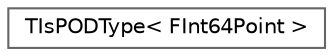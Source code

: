 digraph "Graphical Class Hierarchy"
{
 // INTERACTIVE_SVG=YES
 // LATEX_PDF_SIZE
  bgcolor="transparent";
  edge [fontname=Helvetica,fontsize=10,labelfontname=Helvetica,labelfontsize=10];
  node [fontname=Helvetica,fontsize=10,shape=box,height=0.2,width=0.4];
  rankdir="LR";
  Node0 [id="Node000000",label="TIsPODType\< FInt64Point \>",height=0.2,width=0.4,color="grey40", fillcolor="white", style="filled",URL="$dd/d6e/structTIsPODType_3_01FInt64Point_01_4.html",tooltip=" "];
}

